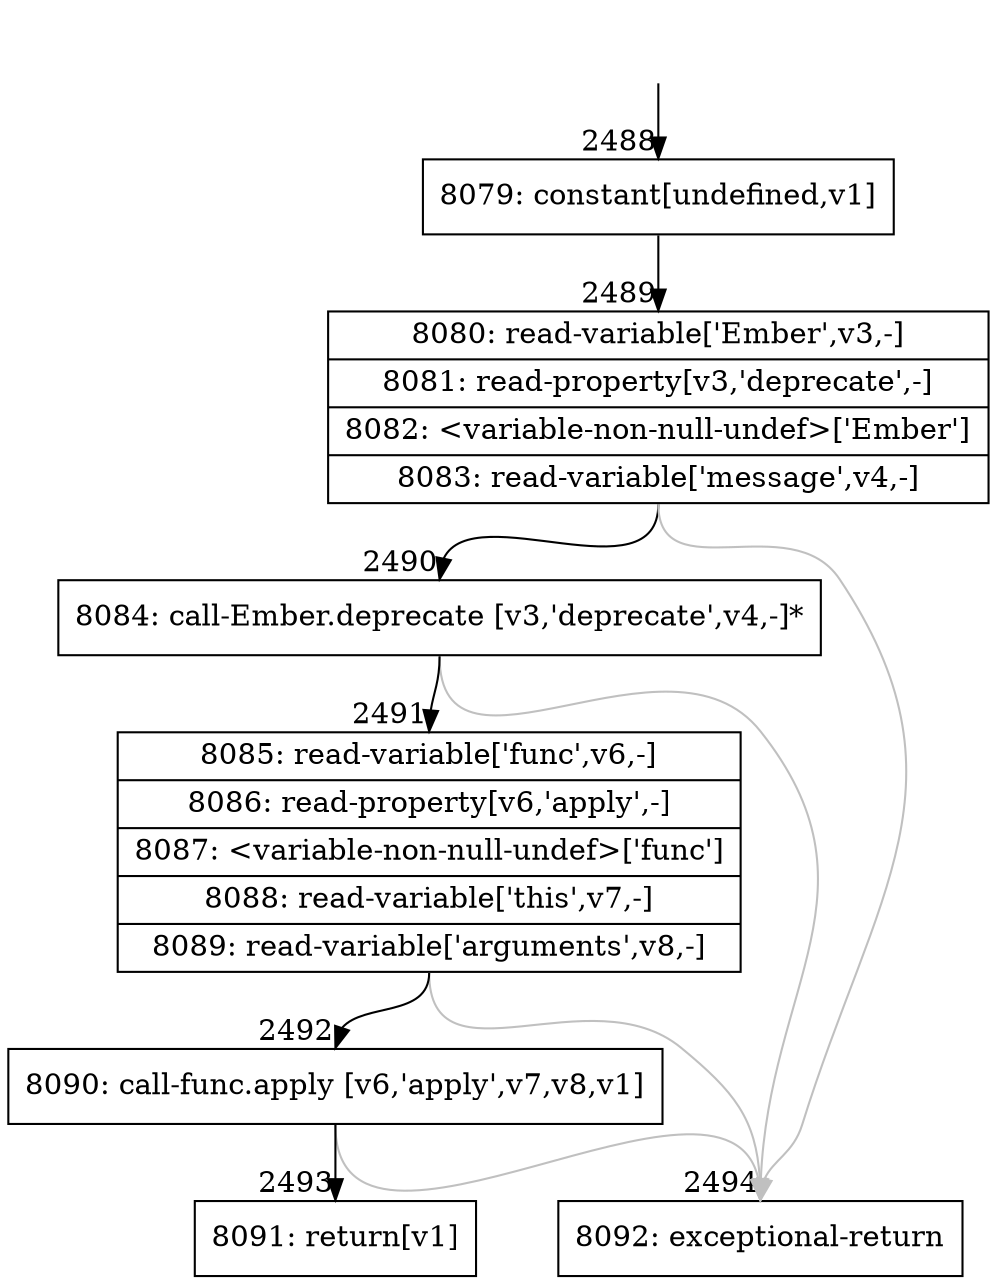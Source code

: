 digraph {
rankdir="TD"
BB_entry190[shape=none,label=""];
BB_entry190 -> BB2488 [tailport=s, headport=n, headlabel="    2488"]
BB2488 [shape=record label="{8079: constant[undefined,v1]}" ] 
BB2488 -> BB2489 [tailport=s, headport=n, headlabel="      2489"]
BB2489 [shape=record label="{8080: read-variable['Ember',v3,-]|8081: read-property[v3,'deprecate',-]|8082: \<variable-non-null-undef\>['Ember']|8083: read-variable['message',v4,-]}" ] 
BB2489 -> BB2490 [tailport=s, headport=n, headlabel="      2490"]
BB2489 -> BB2494 [tailport=s, headport=n, color=gray, headlabel="      2494"]
BB2490 [shape=record label="{8084: call-Ember.deprecate [v3,'deprecate',v4,-]*}" ] 
BB2490 -> BB2491 [tailport=s, headport=n, headlabel="      2491"]
BB2490 -> BB2494 [tailport=s, headport=n, color=gray]
BB2491 [shape=record label="{8085: read-variable['func',v6,-]|8086: read-property[v6,'apply',-]|8087: \<variable-non-null-undef\>['func']|8088: read-variable['this',v7,-]|8089: read-variable['arguments',v8,-]}" ] 
BB2491 -> BB2492 [tailport=s, headport=n, headlabel="      2492"]
BB2491 -> BB2494 [tailport=s, headport=n, color=gray]
BB2492 [shape=record label="{8090: call-func.apply [v6,'apply',v7,v8,v1]}" ] 
BB2492 -> BB2493 [tailport=s, headport=n, headlabel="      2493"]
BB2492 -> BB2494 [tailport=s, headport=n, color=gray]
BB2493 [shape=record label="{8091: return[v1]}" ] 
BB2494 [shape=record label="{8092: exceptional-return}" ] 
//#$~ 4061
}
